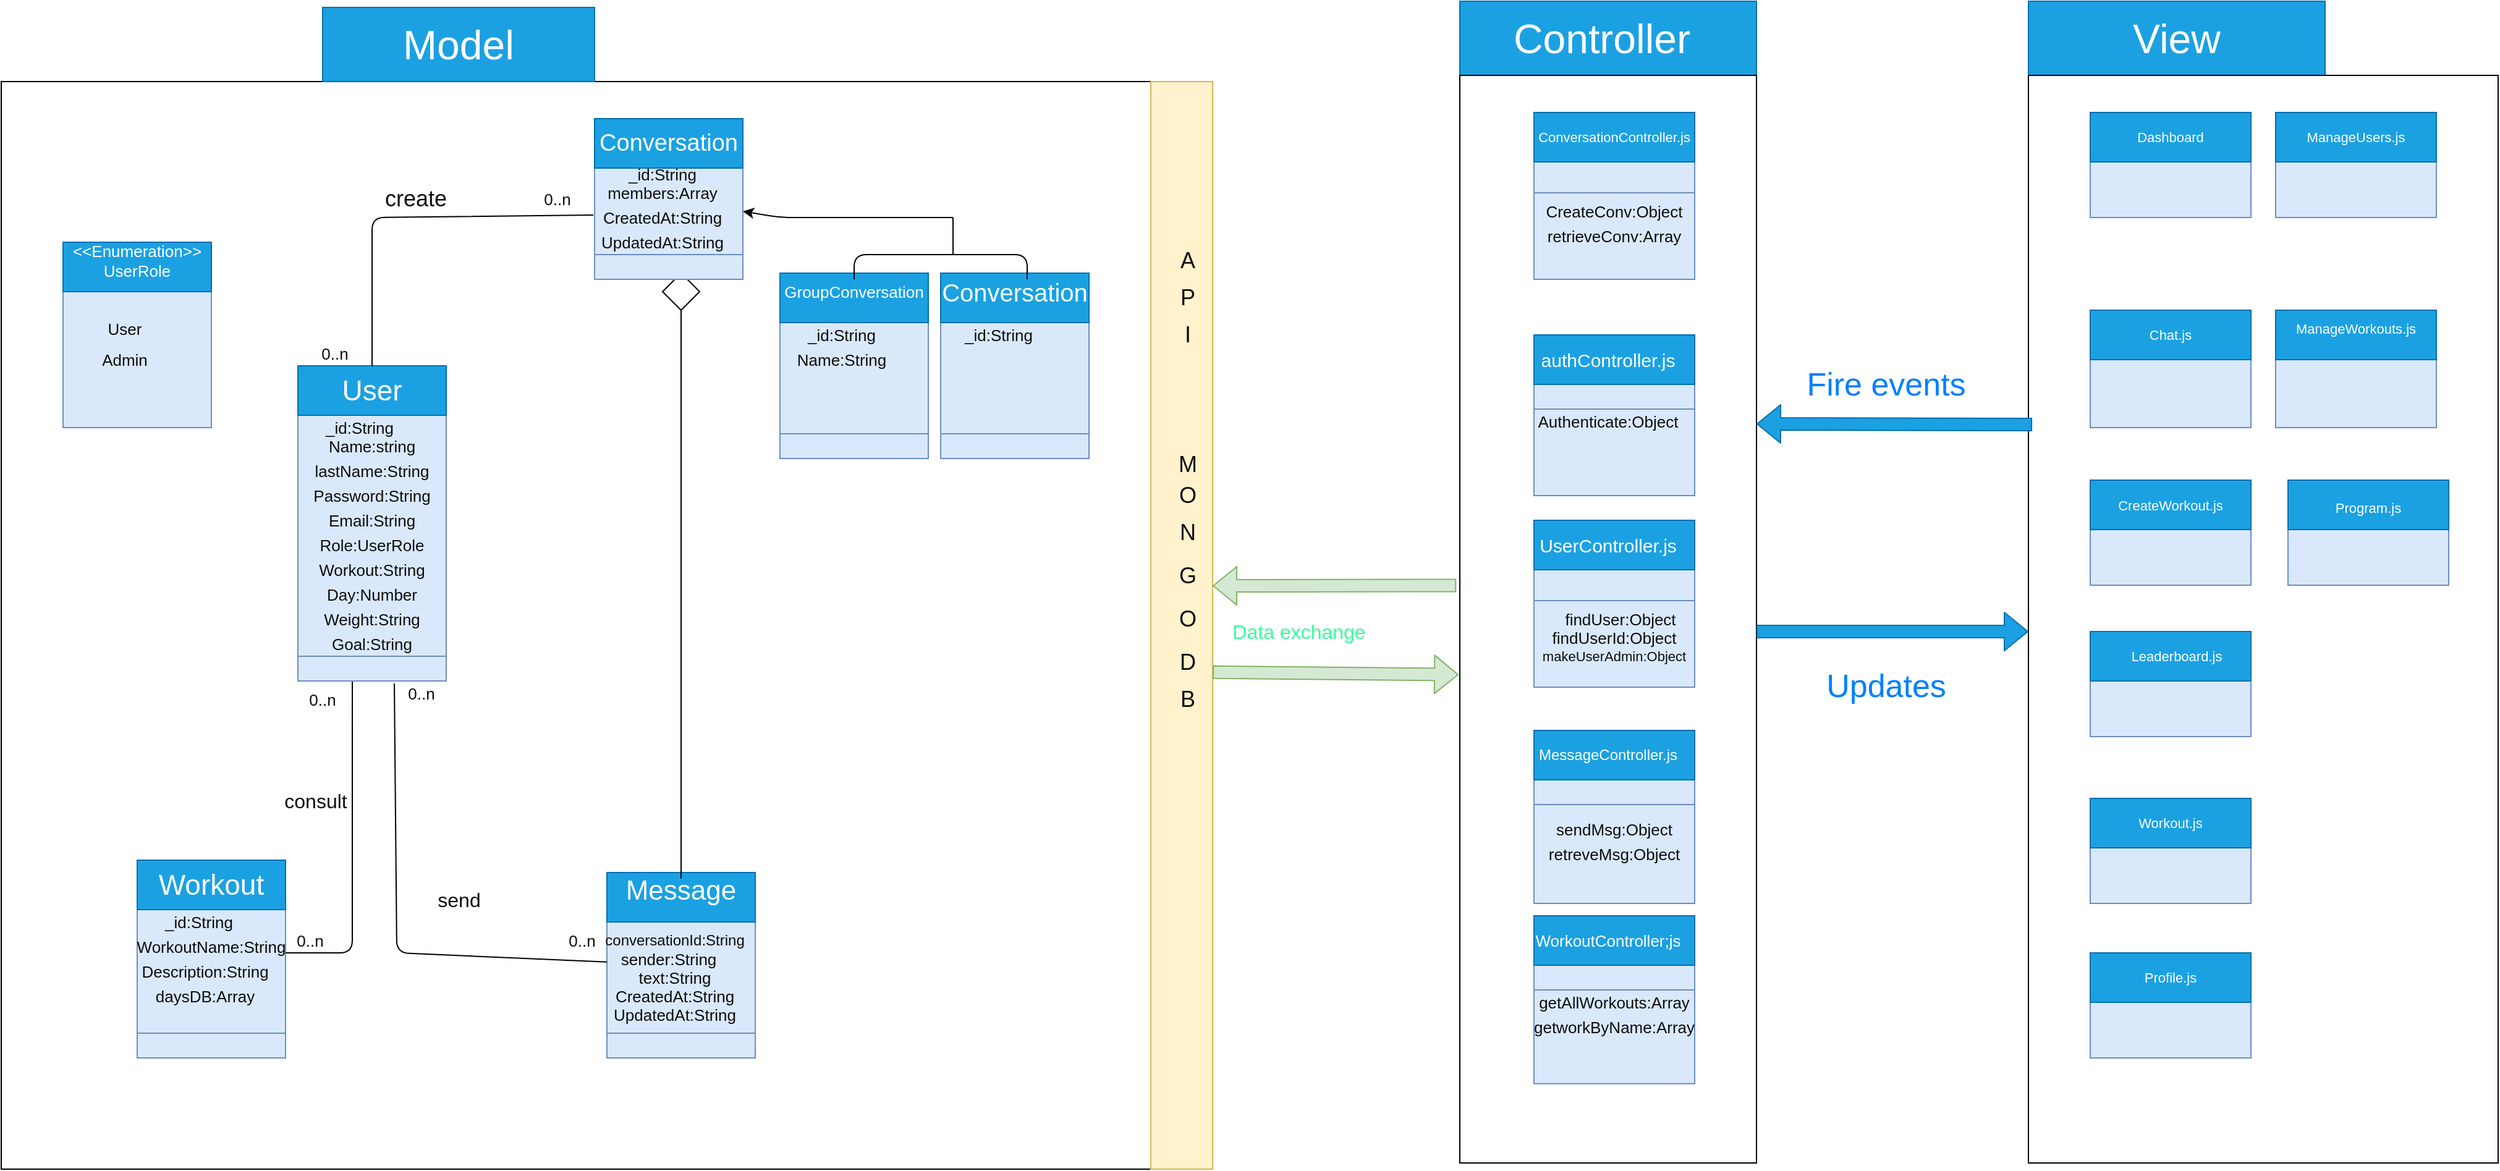 <mxfile version="14.8.0" type="device"><diagram id="C5RBs43oDa-KdzZeNtuy" name="Page-1"><mxGraphModel dx="1240" dy="643" grid="1" gridSize="10" guides="1" tooltips="1" connect="1" arrows="1" fold="1" page="1" pageScale="1" pageWidth="827" pageHeight="1169" math="0" shadow="0"><root><mxCell id="WIyWlLk6GJQsqaUBKTNV-0"/><mxCell id="WIyWlLk6GJQsqaUBKTNV-1" parent="WIyWlLk6GJQsqaUBKTNV-0"/><mxCell id="piAuvbdtwjBn_io9GRZq-42" value="" style="rounded=0;whiteSpace=wrap;html=1;fontSize=18;fontColor=#0D0D0D;" parent="WIyWlLk6GJQsqaUBKTNV-1" vertex="1"><mxGeometry y="90" width="980" height="880" as="geometry"/></mxCell><mxCell id="piAuvbdtwjBn_io9GRZq-4" value="" style="rounded=0;whiteSpace=wrap;html=1;fillColor=#1ba1e2;strokeColor=#006EAF;fontColor=#ffffff;" parent="WIyWlLk6GJQsqaUBKTNV-1" vertex="1"><mxGeometry x="260" y="30" width="220" height="60" as="geometry"/></mxCell><mxCell id="piAuvbdtwjBn_io9GRZq-5" value="Model" style="text;html=1;strokeColor=none;fillColor=none;align=center;verticalAlign=middle;whiteSpace=wrap;rounded=0;fontColor=#FFFFFF;fontSize=33;" parent="WIyWlLk6GJQsqaUBKTNV-1" vertex="1"><mxGeometry x="320" y="50" width="100" height="20" as="geometry"/></mxCell><mxCell id="piAuvbdtwjBn_io9GRZq-7" value="" style="rounded=0;whiteSpace=wrap;html=1;fillColor=#1ba1e2;strokeColor=#006EAF;fontColor=#ffffff;" parent="WIyWlLk6GJQsqaUBKTNV-1" vertex="1"><mxGeometry x="1180" y="25" width="240" height="60" as="geometry"/></mxCell><mxCell id="piAuvbdtwjBn_io9GRZq-8" value="Controller" style="text;html=1;strokeColor=none;fillColor=none;align=center;verticalAlign=middle;whiteSpace=wrap;rounded=0;fontSize=33;fontColor=#FFFFFF;" parent="WIyWlLk6GJQsqaUBKTNV-1" vertex="1"><mxGeometry x="1275" y="45" width="40" height="20" as="geometry"/></mxCell><mxCell id="piAuvbdtwjBn_io9GRZq-9" value="" style="rounded=0;whiteSpace=wrap;html=1;fillColor=#1ba1e2;strokeColor=#006EAF;fontColor=#ffffff;" parent="WIyWlLk6GJQsqaUBKTNV-1" vertex="1"><mxGeometry x="1640" y="25" width="240" height="60" as="geometry"/></mxCell><mxCell id="piAuvbdtwjBn_io9GRZq-10" value="View" style="text;html=1;strokeColor=none;fillColor=none;align=center;verticalAlign=middle;whiteSpace=wrap;rounded=0;fontSize=33;fontColor=#FFFFFF;" parent="WIyWlLk6GJQsqaUBKTNV-1" vertex="1"><mxGeometry x="1740" y="45" width="40" height="20" as="geometry"/></mxCell><mxCell id="piAuvbdtwjBn_io9GRZq-13" value="Chat" style="text;html=1;strokeColor=none;fillColor=none;align=center;verticalAlign=middle;whiteSpace=wrap;rounded=0;fontSize=26;fontColor=#FFFFFF;" parent="WIyWlLk6GJQsqaUBKTNV-1" vertex="1"><mxGeometry x="160" y="130" width="40" height="20" as="geometry"/></mxCell><mxCell id="piAuvbdtwjBn_io9GRZq-14" value="" style="rounded=0;whiteSpace=wrap;html=1;fontSize=33;fillColor=#dae8fc;strokeColor=#6c8ebf;" parent="WIyWlLk6GJQsqaUBKTNV-1" vertex="1"><mxGeometry x="480" y="120" width="120" height="130" as="geometry"/></mxCell><mxCell id="piAuvbdtwjBn_io9GRZq-15" value="" style="rounded=0;whiteSpace=wrap;html=1;fontSize=33;fillColor=#1ba1e2;strokeColor=#006EAF;fontColor=#ffffff;" parent="WIyWlLk6GJQsqaUBKTNV-1" vertex="1"><mxGeometry x="480" y="120" width="120" height="40" as="geometry"/></mxCell><mxCell id="piAuvbdtwjBn_io9GRZq-16" value="Conversation" style="text;html=1;strokeColor=none;fillColor=none;align=center;verticalAlign=middle;whiteSpace=wrap;rounded=0;fontSize=19;fontColor=#FFFFFF;" parent="WIyWlLk6GJQsqaUBKTNV-1" vertex="1"><mxGeometry x="520" y="130" width="40" height="20" as="geometry"/></mxCell><mxCell id="piAuvbdtwjBn_io9GRZq-17" value="" style="rounded=0;whiteSpace=wrap;html=1;fontSize=33;fillColor=#dae8fc;strokeColor=#6c8ebf;" parent="WIyWlLk6GJQsqaUBKTNV-1" vertex="1"><mxGeometry x="490" y="730" width="120" height="150" as="geometry"/></mxCell><mxCell id="piAuvbdtwjBn_io9GRZq-18" value="" style="rounded=0;whiteSpace=wrap;html=1;fontSize=33;fillColor=#1ba1e2;strokeColor=#006EAF;fontColor=#ffffff;" parent="WIyWlLk6GJQsqaUBKTNV-1" vertex="1"><mxGeometry x="490" y="730" width="120" height="40" as="geometry"/></mxCell><mxCell id="piAuvbdtwjBn_io9GRZq-19" value="Message" style="text;html=1;strokeColor=none;fillColor=none;align=center;verticalAlign=middle;whiteSpace=wrap;rounded=0;fontSize=22;fontColor=#FFFFFF;" parent="WIyWlLk6GJQsqaUBKTNV-1" vertex="1"><mxGeometry x="530" y="735" width="40" height="20" as="geometry"/></mxCell><mxCell id="piAuvbdtwjBn_io9GRZq-20" value="" style="rounded=0;whiteSpace=wrap;html=1;fontSize=33;fillColor=#dae8fc;strokeColor=#6c8ebf;" parent="WIyWlLk6GJQsqaUBKTNV-1" vertex="1"><mxGeometry x="110" y="720" width="120" height="160" as="geometry"/></mxCell><mxCell id="piAuvbdtwjBn_io9GRZq-21" value="" style="rounded=0;whiteSpace=wrap;html=1;fontSize=33;fillColor=#1ba1e2;strokeColor=#006EAF;fontColor=#ffffff;direction=west;" parent="WIyWlLk6GJQsqaUBKTNV-1" vertex="1"><mxGeometry x="110" y="720" width="120" height="40" as="geometry"/></mxCell><mxCell id="piAuvbdtwjBn_io9GRZq-22" value="Workout" style="text;html=1;strokeColor=none;fillColor=none;align=center;verticalAlign=middle;whiteSpace=wrap;rounded=0;fontSize=23;fontColor=#FFFFFF;" parent="WIyWlLk6GJQsqaUBKTNV-1" vertex="1"><mxGeometry x="145" y="730" width="50" height="20" as="geometry"/></mxCell><mxCell id="piAuvbdtwjBn_io9GRZq-23" value="" style="rounded=0;whiteSpace=wrap;html=1;fontSize=33;fillColor=#dae8fc;strokeColor=#6c8ebf;" parent="WIyWlLk6GJQsqaUBKTNV-1" vertex="1"><mxGeometry x="240" y="320" width="120" height="250" as="geometry"/></mxCell><mxCell id="piAuvbdtwjBn_io9GRZq-24" value="" style="rounded=0;whiteSpace=wrap;html=1;fontSize=33;fillColor=#1ba1e2;strokeColor=#006EAF;fontColor=#ffffff;" parent="WIyWlLk6GJQsqaUBKTNV-1" vertex="1"><mxGeometry x="240" y="320" width="120" height="40" as="geometry"/></mxCell><mxCell id="piAuvbdtwjBn_io9GRZq-25" value="User" style="text;html=1;strokeColor=none;fillColor=none;align=center;verticalAlign=middle;whiteSpace=wrap;rounded=0;fontSize=23;fontColor=#FFFFFF;" parent="WIyWlLk6GJQsqaUBKTNV-1" vertex="1"><mxGeometry x="280" y="330" width="40" height="20" as="geometry"/></mxCell><mxCell id="piAuvbdtwjBn_io9GRZq-32" value="" style="endArrow=none;html=1;fontSize=19;fontColor=#0D0D0D;entryX=-0.008;entryY=0.6;entryDx=0;entryDy=0;entryPerimeter=0;" parent="WIyWlLk6GJQsqaUBKTNV-1" source="piAuvbdtwjBn_io9GRZq-23" target="piAuvbdtwjBn_io9GRZq-14" edge="1"><mxGeometry width="50" height="50" relative="1" as="geometry"><mxPoint x="700" y="410" as="sourcePoint"/><mxPoint x="750" y="360" as="targetPoint"/><Array as="points"><mxPoint x="300" y="200"/></Array></mxGeometry></mxCell><mxCell id="piAuvbdtwjBn_io9GRZq-38" value="create" style="edgeLabel;html=1;align=center;verticalAlign=middle;resizable=0;points=[];fontSize=18;fontColor=#0D0D0D;rotation=0;" parent="piAuvbdtwjBn_io9GRZq-32" vertex="1" connectable="0"><mxGeometry x="-0.147" y="1" relative="1" as="geometry"><mxPoint x="27" y="-14" as="offset"/></mxGeometry></mxCell><mxCell id="piAuvbdtwjBn_io9GRZq-33" value="" style="endArrow=none;html=1;fontSize=19;fontColor=#0D0D0D;entryX=0.5;entryY=0;entryDx=0;entryDy=0;exitX=0.5;exitY=1;exitDx=0;exitDy=0;" parent="WIyWlLk6GJQsqaUBKTNV-1" source="piAuvbdtwjBn_io9GRZq-35" target="piAuvbdtwjBn_io9GRZq-19" edge="1"><mxGeometry width="50" height="50" relative="1" as="geometry"><mxPoint x="700" y="410" as="sourcePoint"/><mxPoint x="750" y="360" as="targetPoint"/><Array as="points"/></mxGeometry></mxCell><mxCell id="piAuvbdtwjBn_io9GRZq-34" value="" style="endArrow=none;html=1;fontSize=19;fontColor=#0D0D0D;exitX=0.65;exitY=1.1;exitDx=0;exitDy=0;exitPerimeter=0;" parent="WIyWlLk6GJQsqaUBKTNV-1" source="piAuvbdtwjBn_io9GRZq-96" target="piAuvbdtwjBn_io9GRZq-17" edge="1"><mxGeometry width="50" height="50" relative="1" as="geometry"><mxPoint x="310" y="520" as="sourcePoint"/><mxPoint x="461" y="620" as="targetPoint"/><Array as="points"><mxPoint x="320" y="795"/></Array></mxGeometry></mxCell><mxCell id="piAuvbdtwjBn_io9GRZq-37" value="send" style="edgeLabel;html=1;align=center;verticalAlign=middle;resizable=0;points=[];fontSize=16;fontColor=#0D0D0D;rotation=0;" parent="piAuvbdtwjBn_io9GRZq-34" vertex="1" connectable="0"><mxGeometry x="-0.147" relative="1" as="geometry"><mxPoint x="50" y="9" as="offset"/></mxGeometry></mxCell><mxCell id="piAuvbdtwjBn_io9GRZq-35" value="" style="rhombus;whiteSpace=wrap;html=1;fontSize=19;fontColor=#0D0D0D;" parent="WIyWlLk6GJQsqaUBKTNV-1" vertex="1"><mxGeometry x="535" y="245" width="30" height="30" as="geometry"/></mxCell><mxCell id="piAuvbdtwjBn_io9GRZq-36" value="" style="endArrow=none;html=1;fontSize=19;fontColor=#0D0D0D;exitX=0.367;exitY=0.992;exitDx=0;exitDy=0;exitPerimeter=0;entryX=0;entryY=1;entryDx=0;entryDy=0;" parent="WIyWlLk6GJQsqaUBKTNV-1" source="piAuvbdtwjBn_io9GRZq-23" target="piAuvbdtwjBn_io9GRZq-84" edge="1"><mxGeometry width="50" height="50" relative="1" as="geometry"><mxPoint x="700" y="410" as="sourcePoint"/><mxPoint x="240" y="790" as="targetPoint"/><Array as="points"><mxPoint x="284" y="795"/></Array></mxGeometry></mxCell><mxCell id="piAuvbdtwjBn_io9GRZq-39" value="consult" style="edgeLabel;html=1;align=center;verticalAlign=middle;resizable=0;points=[];fontSize=16;fontColor=#0D0D0D;rotation=0;" parent="piAuvbdtwjBn_io9GRZq-36" vertex="1" connectable="0"><mxGeometry x="-0.165" y="-1" relative="1" as="geometry"><mxPoint x="-29" y="-14" as="offset"/></mxGeometry></mxCell><mxCell id="piAuvbdtwjBn_io9GRZq-41" value="" style="rounded=0;whiteSpace=wrap;html=1;fontSize=18;fillColor=#fff2cc;strokeColor=#d6b656;" parent="WIyWlLk6GJQsqaUBKTNV-1" vertex="1"><mxGeometry x="930" y="90" width="50" height="880" as="geometry"/></mxCell><mxCell id="piAuvbdtwjBn_io9GRZq-54" value="" style="rounded=0;whiteSpace=wrap;html=1;fontSize=18;fontColor=#0D0D0D;" parent="WIyWlLk6GJQsqaUBKTNV-1" vertex="1"><mxGeometry x="1180" y="85" width="240" height="880" as="geometry"/></mxCell><mxCell id="piAuvbdtwjBn_io9GRZq-55" value="" style="rounded=0;whiteSpace=wrap;html=1;fontSize=18;fontColor=#0D0D0D;" parent="WIyWlLk6GJQsqaUBKTNV-1" vertex="1"><mxGeometry x="1640" y="85" width="380" height="880" as="geometry"/></mxCell><mxCell id="piAuvbdtwjBn_io9GRZq-56" value="" style="rounded=0;whiteSpace=wrap;html=1;fontSize=33;fillColor=#dae8fc;strokeColor=#6c8ebf;" parent="WIyWlLk6GJQsqaUBKTNV-1" vertex="1"><mxGeometry x="1240" y="115" width="130" height="130" as="geometry"/></mxCell><mxCell id="piAuvbdtwjBn_io9GRZq-57" value="" style="rounded=0;whiteSpace=wrap;html=1;fontSize=33;fillColor=#1ba1e2;strokeColor=#006EAF;fontColor=#ffffff;" parent="WIyWlLk6GJQsqaUBKTNV-1" vertex="1"><mxGeometry x="1240" y="115" width="130" height="40" as="geometry"/></mxCell><mxCell id="piAuvbdtwjBn_io9GRZq-58" value="ConversationController.js" style="text;html=1;strokeColor=none;fillColor=none;align=center;verticalAlign=middle;whiteSpace=wrap;rounded=0;fontSize=11;fontColor=#FFFFFF;" parent="WIyWlLk6GJQsqaUBKTNV-1" vertex="1"><mxGeometry x="1285" y="125" width="40" height="20" as="geometry"/></mxCell><mxCell id="piAuvbdtwjBn_io9GRZq-59" value="" style="rounded=0;whiteSpace=wrap;html=1;fontSize=33;fillColor=#dae8fc;strokeColor=#6c8ebf;" parent="WIyWlLk6GJQsqaUBKTNV-1" vertex="1"><mxGeometry x="1240" y="295" width="130" height="130" as="geometry"/></mxCell><mxCell id="piAuvbdtwjBn_io9GRZq-60" value="" style="rounded=0;whiteSpace=wrap;html=1;fontSize=33;fillColor=#1ba1e2;strokeColor=#006EAF;fontColor=#ffffff;" parent="WIyWlLk6GJQsqaUBKTNV-1" vertex="1"><mxGeometry x="1240" y="295" width="130" height="40" as="geometry"/></mxCell><mxCell id="piAuvbdtwjBn_io9GRZq-61" value="authController.js" style="text;html=1;strokeColor=none;fillColor=none;align=center;verticalAlign=middle;whiteSpace=wrap;rounded=0;fontSize=15;fontColor=#FFFFFF;" parent="WIyWlLk6GJQsqaUBKTNV-1" vertex="1"><mxGeometry x="1280" y="305" width="40" height="20" as="geometry"/></mxCell><mxCell id="piAuvbdtwjBn_io9GRZq-62" value="" style="rounded=0;whiteSpace=wrap;html=1;fontSize=33;fillColor=#dae8fc;strokeColor=#6c8ebf;" parent="WIyWlLk6GJQsqaUBKTNV-1" vertex="1"><mxGeometry x="1240" y="445" width="130" height="130" as="geometry"/></mxCell><mxCell id="piAuvbdtwjBn_io9GRZq-63" value="" style="rounded=0;whiteSpace=wrap;html=1;fontSize=33;fillColor=#1ba1e2;strokeColor=#006EAF;fontColor=#ffffff;" parent="WIyWlLk6GJQsqaUBKTNV-1" vertex="1"><mxGeometry x="1240" y="445" width="130" height="40" as="geometry"/></mxCell><mxCell id="piAuvbdtwjBn_io9GRZq-64" value="UserController.js" style="text;html=1;strokeColor=none;fillColor=none;align=center;verticalAlign=middle;whiteSpace=wrap;rounded=0;fontSize=15;fontColor=#FFFFFF;" parent="WIyWlLk6GJQsqaUBKTNV-1" vertex="1"><mxGeometry x="1280" y="455" width="40" height="20" as="geometry"/></mxCell><mxCell id="piAuvbdtwjBn_io9GRZq-65" value="" style="rounded=0;whiteSpace=wrap;html=1;fontSize=33;fillColor=#dae8fc;strokeColor=#6c8ebf;" parent="WIyWlLk6GJQsqaUBKTNV-1" vertex="1"><mxGeometry x="1240" y="615" width="130" height="130" as="geometry"/></mxCell><mxCell id="piAuvbdtwjBn_io9GRZq-66" value="" style="rounded=0;whiteSpace=wrap;html=1;fontSize=33;fillColor=#1ba1e2;strokeColor=#006EAF;fontColor=#ffffff;" parent="WIyWlLk6GJQsqaUBKTNV-1" vertex="1"><mxGeometry x="1240" y="615" width="130" height="40" as="geometry"/></mxCell><mxCell id="piAuvbdtwjBn_io9GRZq-67" value="MessageController.js" style="text;html=1;strokeColor=none;fillColor=none;align=center;verticalAlign=middle;whiteSpace=wrap;rounded=0;fontSize=12;fontColor=#FFFFFF;" parent="WIyWlLk6GJQsqaUBKTNV-1" vertex="1"><mxGeometry x="1280" y="625" width="40" height="20" as="geometry"/></mxCell><mxCell id="piAuvbdtwjBn_io9GRZq-71" value="" style="rounded=0;whiteSpace=wrap;html=1;fontSize=33;fillColor=#dae8fc;strokeColor=#6c8ebf;" parent="WIyWlLk6GJQsqaUBKTNV-1" vertex="1"><mxGeometry x="1240" y="765" width="130" height="130" as="geometry"/></mxCell><mxCell id="piAuvbdtwjBn_io9GRZq-72" value="" style="rounded=0;whiteSpace=wrap;html=1;fontSize=33;fillColor=#1ba1e2;strokeColor=#006EAF;fontColor=#ffffff;" parent="WIyWlLk6GJQsqaUBKTNV-1" vertex="1"><mxGeometry x="1240" y="765" width="130" height="40" as="geometry"/></mxCell><mxCell id="piAuvbdtwjBn_io9GRZq-73" value="WorkoutController;js" style="text;html=1;strokeColor=none;fillColor=none;align=center;verticalAlign=middle;whiteSpace=wrap;rounded=0;fontSize=13;fontColor=#FFFFFF;" parent="WIyWlLk6GJQsqaUBKTNV-1" vertex="1"><mxGeometry x="1280" y="775" width="40" height="20" as="geometry"/></mxCell><mxCell id="piAuvbdtwjBn_io9GRZq-75" value="" style="rounded=0;whiteSpace=wrap;html=1;fontSize=13;fillColor=#dae8fc;strokeColor=#6c8ebf;" parent="WIyWlLk6GJQsqaUBKTNV-1" vertex="1"><mxGeometry x="1240" y="180" width="130" height="70" as="geometry"/></mxCell><mxCell id="piAuvbdtwjBn_io9GRZq-76" value="" style="rounded=0;whiteSpace=wrap;html=1;fontSize=13;fillColor=#dae8fc;strokeColor=#6c8ebf;" parent="WIyWlLk6GJQsqaUBKTNV-1" vertex="1"><mxGeometry x="1240" y="675" width="130" height="80" as="geometry"/></mxCell><mxCell id="piAuvbdtwjBn_io9GRZq-77" value="" style="rounded=0;whiteSpace=wrap;html=1;fontSize=13;fillColor=#dae8fc;strokeColor=#6c8ebf;" parent="WIyWlLk6GJQsqaUBKTNV-1" vertex="1"><mxGeometry x="1240" y="510" width="130" height="70" as="geometry"/></mxCell><mxCell id="piAuvbdtwjBn_io9GRZq-78" value="" style="rounded=0;whiteSpace=wrap;html=1;fontSize=13;fillColor=#dae8fc;strokeColor=#6c8ebf;" parent="WIyWlLk6GJQsqaUBKTNV-1" vertex="1"><mxGeometry x="1240" y="355" width="130" height="70" as="geometry"/></mxCell><mxCell id="piAuvbdtwjBn_io9GRZq-79" value="" style="rounded=0;whiteSpace=wrap;html=1;fontSize=13;fillColor=#dae8fc;strokeColor=#6c8ebf;" parent="WIyWlLk6GJQsqaUBKTNV-1" vertex="1"><mxGeometry x="1240" y="825" width="130" height="75.83" as="geometry"/></mxCell><mxCell id="piAuvbdtwjBn_io9GRZq-82" value="0..n" style="text;html=1;strokeColor=none;fillColor=none;align=center;verticalAlign=middle;whiteSpace=wrap;rounded=0;fontSize=13;fontColor=#0D0D0D;rotation=0;" parent="WIyWlLk6GJQsqaUBKTNV-1" vertex="1"><mxGeometry x="430" y="175" width="40" height="20" as="geometry"/></mxCell><mxCell id="piAuvbdtwjBn_io9GRZq-83" value="0..n" style="text;html=1;strokeColor=none;fillColor=none;align=center;verticalAlign=middle;whiteSpace=wrap;rounded=0;fontSize=13;fontColor=#0D0D0D;rotation=0;" parent="WIyWlLk6GJQsqaUBKTNV-1" vertex="1"><mxGeometry x="250" y="300" width="40" height="20" as="geometry"/></mxCell><mxCell id="piAuvbdtwjBn_io9GRZq-84" value="0..n" style="text;html=1;strokeColor=none;fillColor=none;align=center;verticalAlign=middle;whiteSpace=wrap;rounded=0;fontSize=13;fontColor=#0D0D0D;rotation=0;" parent="WIyWlLk6GJQsqaUBKTNV-1" vertex="1"><mxGeometry x="230" y="775" width="40" height="20" as="geometry"/></mxCell><mxCell id="piAuvbdtwjBn_io9GRZq-85" value="0..n" style="text;html=1;strokeColor=none;fillColor=none;align=center;verticalAlign=middle;whiteSpace=wrap;rounded=0;fontSize=13;fontColor=#0D0D0D;rotation=0;" parent="WIyWlLk6GJQsqaUBKTNV-1" vertex="1"><mxGeometry x="320" y="575" width="40" height="20" as="geometry"/></mxCell><mxCell id="piAuvbdtwjBn_io9GRZq-86" value="0..n" style="text;html=1;strokeColor=none;fillColor=none;align=center;verticalAlign=middle;whiteSpace=wrap;rounded=0;fontSize=13;fontColor=#0D0D0D;rotation=0;" parent="WIyWlLk6GJQsqaUBKTNV-1" vertex="1"><mxGeometry x="450" y="775" width="40" height="20" as="geometry"/></mxCell><mxCell id="piAuvbdtwjBn_io9GRZq-91" value="0..n" style="text;html=1;strokeColor=none;fillColor=none;align=center;verticalAlign=middle;whiteSpace=wrap;rounded=0;fontSize=13;fontColor=#0D0D0D;rotation=0;" parent="WIyWlLk6GJQsqaUBKTNV-1" vertex="1"><mxGeometry x="240" y="580" width="40" height="20" as="geometry"/></mxCell><mxCell id="piAuvbdtwjBn_io9GRZq-93" value="" style="shape=flexArrow;endArrow=classic;html=1;fontSize=16;fontColor=#0D0D0D;fillColor=#d5e8d4;strokeColor=#82b366;exitX=-0.012;exitY=0.469;exitDx=0;exitDy=0;exitPerimeter=0;" parent="WIyWlLk6GJQsqaUBKTNV-1" source="piAuvbdtwjBn_io9GRZq-54" edge="1"><mxGeometry width="50" height="50" relative="1" as="geometry"><mxPoint x="849" y="492" as="sourcePoint"/><mxPoint x="980" y="498" as="targetPoint"/></mxGeometry></mxCell><mxCell id="piAuvbdtwjBn_io9GRZq-94" value="" style="shape=flexArrow;endArrow=classic;html=1;fontSize=16;fontColor=#0D0D0D;fillColor=#d5e8d4;strokeColor=#82b366;exitX=1;exitY=0.543;exitDx=0;exitDy=0;exitPerimeter=0;entryX=-0.004;entryY=0.551;entryDx=0;entryDy=0;entryPerimeter=0;" parent="WIyWlLk6GJQsqaUBKTNV-1" source="piAuvbdtwjBn_io9GRZq-42" target="piAuvbdtwjBn_io9GRZq-54" edge="1"><mxGeometry width="50" height="50" relative="1" as="geometry"><mxPoint x="700" y="430" as="sourcePoint"/><mxPoint x="685" y="459" as="targetPoint"/></mxGeometry></mxCell><mxCell id="piAuvbdtwjBn_io9GRZq-95" value="Data exchange" style="text;html=1;align=center;verticalAlign=middle;whiteSpace=wrap;rounded=0;fontSize=16;fontColor=#33FF99;" parent="WIyWlLk6GJQsqaUBKTNV-1" vertex="1"><mxGeometry x="990" y="525" width="120" height="20" as="geometry"/></mxCell><mxCell id="piAuvbdtwjBn_io9GRZq-96" value="" style="rounded=0;whiteSpace=wrap;html=1;fontSize=16;fillColor=#dae8fc;strokeColor=#6c8ebf;" parent="WIyWlLk6GJQsqaUBKTNV-1" vertex="1"><mxGeometry x="240" y="555" width="120" height="20" as="geometry"/></mxCell><mxCell id="piAuvbdtwjBn_io9GRZq-97" value="" style="rounded=0;whiteSpace=wrap;html=1;fontSize=16;fillColor=#dae8fc;strokeColor=#6c8ebf;" parent="WIyWlLk6GJQsqaUBKTNV-1" vertex="1"><mxGeometry x="480" y="230" width="120" height="20" as="geometry"/></mxCell><mxCell id="piAuvbdtwjBn_io9GRZq-98" value="" style="rounded=0;whiteSpace=wrap;html=1;fontSize=16;fillColor=#dae8fc;strokeColor=#6c8ebf;" parent="WIyWlLk6GJQsqaUBKTNV-1" vertex="1"><mxGeometry x="110" y="860" width="120" height="20" as="geometry"/></mxCell><mxCell id="piAuvbdtwjBn_io9GRZq-99" value="" style="rounded=0;whiteSpace=wrap;html=1;fontSize=16;fillColor=#dae8fc;strokeColor=#6c8ebf;" parent="WIyWlLk6GJQsqaUBKTNV-1" vertex="1"><mxGeometry x="490" y="860" width="120" height="20" as="geometry"/></mxCell><mxCell id="piAuvbdtwjBn_io9GRZq-102" value="members:Array" style="text;html=1;strokeColor=none;fillColor=none;align=center;verticalAlign=middle;whiteSpace=wrap;rounded=0;fontSize=13;fontColor=#0D0D0D;" parent="WIyWlLk6GJQsqaUBKTNV-1" vertex="1"><mxGeometry x="515" y="170" width="40" height="20" as="geometry"/></mxCell><mxCell id="piAuvbdtwjBn_io9GRZq-103" value="CreatedAt:String" style="text;html=1;strokeColor=none;fillColor=none;align=center;verticalAlign=middle;whiteSpace=wrap;rounded=0;fontSize=13;fontColor=#0D0D0D;" parent="WIyWlLk6GJQsqaUBKTNV-1" vertex="1"><mxGeometry x="515" y="190" width="40" height="20" as="geometry"/></mxCell><mxCell id="piAuvbdtwjBn_io9GRZq-104" value="UpdatedAt:String" style="text;html=1;strokeColor=none;fillColor=none;align=center;verticalAlign=middle;whiteSpace=wrap;rounded=0;fontSize=13;fontColor=#0D0D0D;" parent="WIyWlLk6GJQsqaUBKTNV-1" vertex="1"><mxGeometry x="515" y="210" width="40" height="20" as="geometry"/></mxCell><mxCell id="piAuvbdtwjBn_io9GRZq-105" value="Name:string" style="text;html=1;strokeColor=none;fillColor=none;align=center;verticalAlign=middle;whiteSpace=wrap;rounded=0;fontSize=13;fontColor=#0D0D0D;" parent="WIyWlLk6GJQsqaUBKTNV-1" vertex="1"><mxGeometry x="280" y="375" width="40" height="20" as="geometry"/></mxCell><mxCell id="piAuvbdtwjBn_io9GRZq-108" value="lastName:String" style="text;html=1;strokeColor=none;fillColor=none;align=center;verticalAlign=middle;whiteSpace=wrap;rounded=0;fontSize=13;fontColor=#0D0D0D;" parent="WIyWlLk6GJQsqaUBKTNV-1" vertex="1"><mxGeometry x="280" y="395" width="40" height="20" as="geometry"/></mxCell><mxCell id="piAuvbdtwjBn_io9GRZq-109" value="Password:String" style="text;html=1;strokeColor=none;fillColor=none;align=center;verticalAlign=middle;whiteSpace=wrap;rounded=0;fontSize=13;fontColor=#0D0D0D;" parent="WIyWlLk6GJQsqaUBKTNV-1" vertex="1"><mxGeometry x="280" y="415" width="40" height="20" as="geometry"/></mxCell><mxCell id="piAuvbdtwjBn_io9GRZq-110" value="Email:String" style="text;html=1;strokeColor=none;fillColor=none;align=center;verticalAlign=middle;whiteSpace=wrap;rounded=0;fontSize=13;fontColor=#0D0D0D;" parent="WIyWlLk6GJQsqaUBKTNV-1" vertex="1"><mxGeometry x="280" y="435" width="40" height="20" as="geometry"/></mxCell><mxCell id="piAuvbdtwjBn_io9GRZq-112" value="Role:UserRole" style="text;html=1;strokeColor=none;fillColor=none;align=center;verticalAlign=middle;whiteSpace=wrap;rounded=0;fontSize=13;fontColor=#0D0D0D;" parent="WIyWlLk6GJQsqaUBKTNV-1" vertex="1"><mxGeometry x="280" y="455" width="40" height="20" as="geometry"/></mxCell><mxCell id="piAuvbdtwjBn_io9GRZq-113" value="Workout:String" style="text;html=1;strokeColor=none;fillColor=none;align=center;verticalAlign=middle;whiteSpace=wrap;rounded=0;fontSize=13;fontColor=#0D0D0D;" parent="WIyWlLk6GJQsqaUBKTNV-1" vertex="1"><mxGeometry x="280" y="475" width="40" height="20" as="geometry"/></mxCell><mxCell id="piAuvbdtwjBn_io9GRZq-114" value="Day:Number" style="text;html=1;strokeColor=none;fillColor=none;align=center;verticalAlign=middle;whiteSpace=wrap;rounded=0;fontSize=13;fontColor=#0D0D0D;" parent="WIyWlLk6GJQsqaUBKTNV-1" vertex="1"><mxGeometry x="280" y="495" width="40" height="20" as="geometry"/></mxCell><mxCell id="piAuvbdtwjBn_io9GRZq-115" value="Weight:String" style="text;html=1;strokeColor=none;fillColor=none;align=center;verticalAlign=middle;whiteSpace=wrap;rounded=0;fontSize=13;fontColor=#0D0D0D;" parent="WIyWlLk6GJQsqaUBKTNV-1" vertex="1"><mxGeometry x="280" y="515" width="40" height="20" as="geometry"/></mxCell><mxCell id="piAuvbdtwjBn_io9GRZq-118" value="Goal:String" style="text;html=1;strokeColor=none;fillColor=none;align=center;verticalAlign=middle;whiteSpace=wrap;rounded=0;fontSize=13;fontColor=#0D0D0D;" parent="WIyWlLk6GJQsqaUBKTNV-1" vertex="1"><mxGeometry x="280" y="535" width="40" height="20" as="geometry"/></mxCell><mxCell id="piAuvbdtwjBn_io9GRZq-124" value="conversationId:String" style="text;html=1;strokeColor=none;fillColor=none;align=center;verticalAlign=middle;whiteSpace=wrap;rounded=0;fontSize=12;fontColor=#0D0D0D;" parent="WIyWlLk6GJQsqaUBKTNV-1" vertex="1"><mxGeometry x="525" y="775" width="40" height="20" as="geometry"/></mxCell><mxCell id="piAuvbdtwjBn_io9GRZq-125" value="sender:String" style="text;html=1;strokeColor=none;fillColor=none;align=center;verticalAlign=middle;whiteSpace=wrap;rounded=0;fontSize=13;fontColor=#0D0D0D;" parent="WIyWlLk6GJQsqaUBKTNV-1" vertex="1"><mxGeometry x="520" y="790" width="40" height="20" as="geometry"/></mxCell><mxCell id="piAuvbdtwjBn_io9GRZq-126" value="text:String" style="text;html=1;strokeColor=none;fillColor=none;align=center;verticalAlign=middle;whiteSpace=wrap;rounded=0;fontSize=13;fontColor=#0D0D0D;" parent="WIyWlLk6GJQsqaUBKTNV-1" vertex="1"><mxGeometry x="525" y="805" width="40" height="20" as="geometry"/></mxCell><mxCell id="piAuvbdtwjBn_io9GRZq-127" value="CreatedAt:String" style="text;html=1;strokeColor=none;fillColor=none;align=center;verticalAlign=middle;whiteSpace=wrap;rounded=0;fontSize=13;fontColor=#0D0D0D;" parent="WIyWlLk6GJQsqaUBKTNV-1" vertex="1"><mxGeometry x="525" y="820" width="40" height="20" as="geometry"/></mxCell><mxCell id="piAuvbdtwjBn_io9GRZq-128" value="UpdatedAt:String" style="text;html=1;strokeColor=none;fillColor=none;align=center;verticalAlign=middle;whiteSpace=wrap;rounded=0;fontSize=13;fontColor=#0D0D0D;" parent="WIyWlLk6GJQsqaUBKTNV-1" vertex="1"><mxGeometry x="525" y="835" width="40" height="20" as="geometry"/></mxCell><mxCell id="piAuvbdtwjBn_io9GRZq-129" value="WorkoutName:String" style="text;html=1;strokeColor=none;fillColor=none;align=center;verticalAlign=middle;whiteSpace=wrap;rounded=0;fontSize=13;fontColor=#0D0D0D;" parent="WIyWlLk6GJQsqaUBKTNV-1" vertex="1"><mxGeometry x="150" y="780" width="40" height="20" as="geometry"/></mxCell><mxCell id="piAuvbdtwjBn_io9GRZq-130" value="Description:String" style="text;html=1;strokeColor=none;fillColor=none;align=center;verticalAlign=middle;whiteSpace=wrap;rounded=0;fontSize=13;fontColor=#0D0D0D;" parent="WIyWlLk6GJQsqaUBKTNV-1" vertex="1"><mxGeometry x="145" y="800" width="40" height="20" as="geometry"/></mxCell><mxCell id="piAuvbdtwjBn_io9GRZq-131" value="daysDB:Array" style="text;html=1;strokeColor=none;fillColor=none;align=center;verticalAlign=middle;whiteSpace=wrap;rounded=0;fontSize=13;fontColor=#0D0D0D;" parent="WIyWlLk6GJQsqaUBKTNV-1" vertex="1"><mxGeometry x="145" y="820" width="40" height="20" as="geometry"/></mxCell><mxCell id="piAuvbdtwjBn_io9GRZq-134" value="Authenticate:Object" style="text;html=1;strokeColor=none;fillColor=none;align=center;verticalAlign=middle;whiteSpace=wrap;rounded=0;fontSize=13;fontColor=#0D0D0D;" parent="WIyWlLk6GJQsqaUBKTNV-1" vertex="1"><mxGeometry x="1280" y="355" width="40" height="20" as="geometry"/></mxCell><mxCell id="piAuvbdtwjBn_io9GRZq-136" value="CreateConv:Object" style="text;html=1;strokeColor=none;fillColor=none;align=center;verticalAlign=middle;whiteSpace=wrap;rounded=0;fontSize=13;fontColor=#0D0D0D;" parent="WIyWlLk6GJQsqaUBKTNV-1" vertex="1"><mxGeometry x="1285" y="185" width="40" height="20" as="geometry"/></mxCell><mxCell id="piAuvbdtwjBn_io9GRZq-137" value="retrieveConv:Array" style="text;html=1;strokeColor=none;fillColor=none;align=center;verticalAlign=middle;whiteSpace=wrap;rounded=0;fontSize=13;fontColor=#0D0D0D;" parent="WIyWlLk6GJQsqaUBKTNV-1" vertex="1"><mxGeometry x="1285" y="205" width="40" height="20" as="geometry"/></mxCell><mxCell id="piAuvbdtwjBn_io9GRZq-138" value="findUser:Object" style="text;html=1;strokeColor=none;fillColor=none;align=center;verticalAlign=middle;whiteSpace=wrap;rounded=0;fontSize=13;fontColor=#0D0D0D;" parent="WIyWlLk6GJQsqaUBKTNV-1" vertex="1"><mxGeometry x="1290" y="515" width="40" height="20" as="geometry"/></mxCell><mxCell id="piAuvbdtwjBn_io9GRZq-139" value="findUserId:Object" style="text;html=1;strokeColor=none;fillColor=none;align=center;verticalAlign=middle;whiteSpace=wrap;rounded=0;fontSize=13;fontColor=#0D0D0D;" parent="WIyWlLk6GJQsqaUBKTNV-1" vertex="1"><mxGeometry x="1285" y="530" width="40" height="20" as="geometry"/></mxCell><mxCell id="piAuvbdtwjBn_io9GRZq-140" value="makeUserAdmin:Object" style="text;html=1;strokeColor=none;fillColor=none;align=center;verticalAlign=middle;whiteSpace=wrap;rounded=0;fontSize=11;fontColor=#0D0D0D;" parent="WIyWlLk6GJQsqaUBKTNV-1" vertex="1"><mxGeometry x="1285" y="545" width="40" height="20" as="geometry"/></mxCell><mxCell id="piAuvbdtwjBn_io9GRZq-141" value="getAllWorkouts:Array" style="text;html=1;strokeColor=none;fillColor=none;align=center;verticalAlign=middle;whiteSpace=wrap;rounded=0;fontSize=13;fontColor=#0D0D0D;" parent="WIyWlLk6GJQsqaUBKTNV-1" vertex="1"><mxGeometry x="1280" y="825" width="50" height="20" as="geometry"/></mxCell><mxCell id="piAuvbdtwjBn_io9GRZq-142" value="getworkByName:Array" style="text;html=1;strokeColor=none;fillColor=none;align=center;verticalAlign=middle;whiteSpace=wrap;rounded=0;fontSize=13;fontColor=#0D0D0D;" parent="WIyWlLk6GJQsqaUBKTNV-1" vertex="1"><mxGeometry x="1285" y="845" width="40" height="20" as="geometry"/></mxCell><mxCell id="piAuvbdtwjBn_io9GRZq-143" value="sendMsg:Object" style="text;html=1;strokeColor=none;fillColor=none;align=center;verticalAlign=middle;whiteSpace=wrap;rounded=0;fontSize=13;fontColor=#0D0D0D;" parent="WIyWlLk6GJQsqaUBKTNV-1" vertex="1"><mxGeometry x="1285" y="685" width="40" height="20" as="geometry"/></mxCell><mxCell id="piAuvbdtwjBn_io9GRZq-144" value="retreveMsg:Object" style="text;html=1;strokeColor=none;fillColor=none;align=center;verticalAlign=middle;whiteSpace=wrap;rounded=0;fontSize=13;fontColor=#0D0D0D;" parent="WIyWlLk6GJQsqaUBKTNV-1" vertex="1"><mxGeometry x="1285" y="705" width="40" height="20" as="geometry"/></mxCell><mxCell id="piAuvbdtwjBn_io9GRZq-146" value="" style="rounded=0;whiteSpace=wrap;html=1;fontSize=33;fillColor=#dae8fc;strokeColor=#6c8ebf;" parent="WIyWlLk6GJQsqaUBKTNV-1" vertex="1"><mxGeometry x="1690" y="275" width="130" height="95" as="geometry"/></mxCell><mxCell id="piAuvbdtwjBn_io9GRZq-147" value="" style="rounded=0;whiteSpace=wrap;html=1;fontSize=33;fillColor=#1ba1e2;strokeColor=#006EAF;fontColor=#ffffff;" parent="WIyWlLk6GJQsqaUBKTNV-1" vertex="1"><mxGeometry x="1690" y="275" width="130" height="40" as="geometry"/></mxCell><mxCell id="piAuvbdtwjBn_io9GRZq-148" value="Chat.js" style="text;html=1;strokeColor=none;fillColor=none;align=center;verticalAlign=middle;whiteSpace=wrap;rounded=0;fontSize=11;fontColor=#FFFFFF;" parent="WIyWlLk6GJQsqaUBKTNV-1" vertex="1"><mxGeometry x="1735" y="285" width="40" height="20" as="geometry"/></mxCell><mxCell id="piAuvbdtwjBn_io9GRZq-150" value="" style="rounded=0;whiteSpace=wrap;html=1;fontSize=33;fillColor=#dae8fc;strokeColor=#6c8ebf;" parent="WIyWlLk6GJQsqaUBKTNV-1" vertex="1"><mxGeometry x="1690" y="412.5" width="130" height="85" as="geometry"/></mxCell><mxCell id="piAuvbdtwjBn_io9GRZq-151" value="" style="rounded=0;whiteSpace=wrap;html=1;fontSize=33;fillColor=#1ba1e2;strokeColor=#006EAF;fontColor=#ffffff;" parent="WIyWlLk6GJQsqaUBKTNV-1" vertex="1"><mxGeometry x="1690" y="412.5" width="130" height="40" as="geometry"/></mxCell><mxCell id="piAuvbdtwjBn_io9GRZq-152" value="CreateWorkout.js" style="text;html=1;strokeColor=none;fillColor=none;align=center;verticalAlign=middle;whiteSpace=wrap;rounded=0;fontSize=11;fontColor=#FFFFFF;" parent="WIyWlLk6GJQsqaUBKTNV-1" vertex="1"><mxGeometry x="1735" y="422.5" width="40" height="20" as="geometry"/></mxCell><mxCell id="piAuvbdtwjBn_io9GRZq-154" value="" style="rounded=0;whiteSpace=wrap;html=1;fontSize=33;fillColor=#dae8fc;strokeColor=#6c8ebf;" parent="WIyWlLk6GJQsqaUBKTNV-1" vertex="1"><mxGeometry x="1690" y="670" width="130" height="85" as="geometry"/></mxCell><mxCell id="piAuvbdtwjBn_io9GRZq-155" value="" style="rounded=0;whiteSpace=wrap;html=1;fontSize=33;fillColor=#1ba1e2;strokeColor=#006EAF;fontColor=#ffffff;" parent="WIyWlLk6GJQsqaUBKTNV-1" vertex="1"><mxGeometry x="1690" y="670" width="130" height="40" as="geometry"/></mxCell><mxCell id="piAuvbdtwjBn_io9GRZq-156" value="Workout.js" style="text;html=1;strokeColor=none;fillColor=none;align=center;verticalAlign=middle;whiteSpace=wrap;rounded=0;fontSize=11;fontColor=#FFFFFF;" parent="WIyWlLk6GJQsqaUBKTNV-1" vertex="1"><mxGeometry x="1735" y="680" width="40" height="20" as="geometry"/></mxCell><mxCell id="piAuvbdtwjBn_io9GRZq-158" value="" style="rounded=0;whiteSpace=wrap;html=1;fontSize=33;fillColor=#dae8fc;strokeColor=#6c8ebf;" parent="WIyWlLk6GJQsqaUBKTNV-1" vertex="1"><mxGeometry x="1690" y="115" width="130" height="85" as="geometry"/></mxCell><mxCell id="piAuvbdtwjBn_io9GRZq-159" value="" style="rounded=0;whiteSpace=wrap;html=1;fontSize=33;fillColor=#1ba1e2;strokeColor=#006EAF;fontColor=#ffffff;" parent="WIyWlLk6GJQsqaUBKTNV-1" vertex="1"><mxGeometry x="1690" y="115" width="130" height="40" as="geometry"/></mxCell><mxCell id="piAuvbdtwjBn_io9GRZq-162" value="Dashboard" style="text;html=1;strokeColor=none;fillColor=none;align=center;verticalAlign=middle;whiteSpace=wrap;rounded=0;fontSize=11;fontColor=#FFFFFF;" parent="WIyWlLk6GJQsqaUBKTNV-1" vertex="1"><mxGeometry x="1735" y="125" width="40" height="20" as="geometry"/></mxCell><mxCell id="piAuvbdtwjBn_io9GRZq-163" value="" style="rounded=0;whiteSpace=wrap;html=1;fontSize=33;fillColor=#dae8fc;strokeColor=#6c8ebf;" parent="WIyWlLk6GJQsqaUBKTNV-1" vertex="1"><mxGeometry x="1690" y="795" width="130" height="85" as="geometry"/></mxCell><mxCell id="piAuvbdtwjBn_io9GRZq-164" value="" style="rounded=0;whiteSpace=wrap;html=1;fontSize=33;fillColor=#1ba1e2;strokeColor=#006EAF;fontColor=#ffffff;" parent="WIyWlLk6GJQsqaUBKTNV-1" vertex="1"><mxGeometry x="1690" y="795" width="130" height="40" as="geometry"/></mxCell><mxCell id="piAuvbdtwjBn_io9GRZq-165" value="Profile.js" style="text;html=1;strokeColor=none;fillColor=none;align=center;verticalAlign=middle;whiteSpace=wrap;rounded=0;fontSize=11;fontColor=#FFFFFF;" parent="WIyWlLk6GJQsqaUBKTNV-1" vertex="1"><mxGeometry x="1735" y="805" width="40" height="20" as="geometry"/></mxCell><mxCell id="piAuvbdtwjBn_io9GRZq-168" value="" style="shape=flexArrow;endArrow=classic;html=1;fontSize=15;fontColor=#0D0D0D;exitX=0.008;exitY=0.321;exitDx=0;exitDy=0;exitPerimeter=0;fillColor=#1ba1e2;strokeColor=#006EAF;" parent="WIyWlLk6GJQsqaUBKTNV-1" source="piAuvbdtwjBn_io9GRZq-55" edge="1"><mxGeometry width="50" height="50" relative="1" as="geometry"><mxPoint x="1210" y="405" as="sourcePoint"/><mxPoint x="1420" y="367" as="targetPoint"/></mxGeometry></mxCell><mxCell id="piAuvbdtwjBn_io9GRZq-169" value="" style="shape=flexArrow;endArrow=classic;html=1;fontSize=15;fontColor=#0D0D0D;fillColor=#1ba1e2;strokeColor=#006EAF;" parent="WIyWlLk6GJQsqaUBKTNV-1" edge="1"><mxGeometry width="50" height="50" relative="1" as="geometry"><mxPoint x="1420" y="535" as="sourcePoint"/><mxPoint x="1640" y="535" as="targetPoint"/><Array as="points"/></mxGeometry></mxCell><mxCell id="piAuvbdtwjBn_io9GRZq-170" value="Fire events" style="text;html=1;strokeColor=none;fillColor=none;align=center;verticalAlign=middle;whiteSpace=wrap;rounded=0;fontSize=26;fontColor=#007FFF;" parent="WIyWlLk6GJQsqaUBKTNV-1" vertex="1"><mxGeometry x="1450" y="325" width="150" height="20" as="geometry"/></mxCell><mxCell id="piAuvbdtwjBn_io9GRZq-171" value="Updates" style="text;html=1;strokeColor=none;fillColor=none;align=center;verticalAlign=middle;whiteSpace=wrap;rounded=0;fontSize=26;fontColor=#007FFF;" parent="WIyWlLk6GJQsqaUBKTNV-1" vertex="1"><mxGeometry x="1450" y="569" width="150" height="20" as="geometry"/></mxCell><mxCell id="N65k8dCKO7jTWds3QTyy-21" value="" style="endArrow=classic;html=1;" parent="WIyWlLk6GJQsqaUBKTNV-1" target="piAuvbdtwjBn_io9GRZq-14" edge="1"><mxGeometry width="50" height="50" relative="1" as="geometry"><mxPoint x="770" y="200" as="sourcePoint"/><mxPoint x="630" y="500" as="targetPoint"/><Array as="points"><mxPoint x="630" y="200"/></Array></mxGeometry></mxCell><mxCell id="N65k8dCKO7jTWds3QTyy-22" value="" style="endArrow=none;html=1;" parent="WIyWlLk6GJQsqaUBKTNV-1" edge="1"><mxGeometry width="50" height="50" relative="1" as="geometry"><mxPoint x="760" y="300" as="sourcePoint"/><mxPoint x="810" y="295" as="targetPoint"/><Array as="points"/></mxGeometry></mxCell><mxCell id="N65k8dCKO7jTWds3QTyy-31" value="" style="rounded=0;whiteSpace=wrap;html=1;fontSize=33;fillColor=#dae8fc;strokeColor=#6c8ebf;" parent="WIyWlLk6GJQsqaUBKTNV-1" vertex="1"><mxGeometry x="630" y="245" width="120" height="150" as="geometry"/></mxCell><mxCell id="N65k8dCKO7jTWds3QTyy-32" value="" style="rounded=0;whiteSpace=wrap;html=1;fontSize=33;fillColor=#1ba1e2;strokeColor=#006EAF;fontColor=#ffffff;" parent="WIyWlLk6GJQsqaUBKTNV-1" vertex="1"><mxGeometry x="630" y="245" width="120" height="40" as="geometry"/></mxCell><mxCell id="N65k8dCKO7jTWds3QTyy-33" value="GroupConversation" style="text;html=1;strokeColor=none;fillColor=none;align=center;verticalAlign=middle;whiteSpace=wrap;rounded=0;fontSize=13;fontColor=#FFFFFF;" parent="WIyWlLk6GJQsqaUBKTNV-1" vertex="1"><mxGeometry x="670" y="250" width="40" height="20" as="geometry"/></mxCell><mxCell id="N65k8dCKO7jTWds3QTyy-34" value="" style="rounded=0;whiteSpace=wrap;html=1;fontSize=16;fillColor=#dae8fc;strokeColor=#6c8ebf;" parent="WIyWlLk6GJQsqaUBKTNV-1" vertex="1"><mxGeometry x="630" y="375" width="120" height="20" as="geometry"/></mxCell><mxCell id="N65k8dCKO7jTWds3QTyy-40" value="" style="rounded=0;whiteSpace=wrap;html=1;fontSize=33;fillColor=#dae8fc;strokeColor=#6c8ebf;" parent="WIyWlLk6GJQsqaUBKTNV-1" vertex="1"><mxGeometry x="760" y="245" width="120" height="150" as="geometry"/></mxCell><mxCell id="N65k8dCKO7jTWds3QTyy-41" value="" style="rounded=0;whiteSpace=wrap;html=1;fontSize=33;fillColor=#1ba1e2;strokeColor=#006EAF;fontColor=#ffffff;" parent="WIyWlLk6GJQsqaUBKTNV-1" vertex="1"><mxGeometry x="760" y="245" width="120" height="40" as="geometry"/></mxCell><mxCell id="N65k8dCKO7jTWds3QTyy-42" value="Conversation" style="text;html=1;strokeColor=none;fillColor=none;align=center;verticalAlign=middle;whiteSpace=wrap;rounded=0;fontSize=20;fontColor=#FFFFFF;" parent="WIyWlLk6GJQsqaUBKTNV-1" vertex="1"><mxGeometry x="800" y="250" width="40" height="20" as="geometry"/></mxCell><mxCell id="N65k8dCKO7jTWds3QTyy-43" value="" style="rounded=0;whiteSpace=wrap;html=1;fontSize=16;fillColor=#dae8fc;strokeColor=#6c8ebf;" parent="WIyWlLk6GJQsqaUBKTNV-1" vertex="1"><mxGeometry x="760" y="375" width="120" height="20" as="geometry"/></mxCell><mxCell id="N65k8dCKO7jTWds3QTyy-49" value="" style="endArrow=none;html=1;" parent="WIyWlLk6GJQsqaUBKTNV-1" edge="1"><mxGeometry width="50" height="50" relative="1" as="geometry"><mxPoint x="770" y="230" as="sourcePoint"/><mxPoint x="770" y="200" as="targetPoint"/></mxGeometry></mxCell><mxCell id="N65k8dCKO7jTWds3QTyy-50" value="" style="endArrow=none;html=1;" parent="WIyWlLk6GJQsqaUBKTNV-1" source="N65k8dCKO7jTWds3QTyy-33" edge="1"><mxGeometry width="50" height="50" relative="1" as="geometry"><mxPoint x="580" y="670" as="sourcePoint"/><mxPoint x="770" y="230" as="targetPoint"/><Array as="points"><mxPoint x="690" y="230"/></Array></mxGeometry></mxCell><mxCell id="N65k8dCKO7jTWds3QTyy-51" value="" style="endArrow=none;html=1;exitX=0.75;exitY=0;exitDx=0;exitDy=0;" parent="WIyWlLk6GJQsqaUBKTNV-1" source="N65k8dCKO7jTWds3QTyy-42" edge="1"><mxGeometry width="50" height="50" relative="1" as="geometry"><mxPoint x="580" y="670" as="sourcePoint"/><mxPoint x="770" y="230" as="targetPoint"/><Array as="points"><mxPoint x="830" y="230"/></Array></mxGeometry></mxCell><mxCell id="N65k8dCKO7jTWds3QTyy-53" value="_id:String" style="text;html=1;strokeColor=none;fillColor=none;align=center;verticalAlign=middle;whiteSpace=wrap;rounded=0;fontSize=13;fontColor=#0D0D0D;" parent="WIyWlLk6GJQsqaUBKTNV-1" vertex="1"><mxGeometry x="140" y="760" width="40" height="20" as="geometry"/></mxCell><mxCell id="N65k8dCKO7jTWds3QTyy-55" value="_id:String" style="text;html=1;strokeColor=none;fillColor=none;align=center;verticalAlign=middle;whiteSpace=wrap;rounded=0;fontSize=13;fontColor=#0D0D0D;" parent="WIyWlLk6GJQsqaUBKTNV-1" vertex="1"><mxGeometry x="515" y="155" width="40" height="20" as="geometry"/></mxCell><mxCell id="N65k8dCKO7jTWds3QTyy-56" value="_id:String" style="text;html=1;strokeColor=none;fillColor=none;align=center;verticalAlign=middle;whiteSpace=wrap;rounded=0;fontSize=13;fontColor=#0D0D0D;" parent="WIyWlLk6GJQsqaUBKTNV-1" vertex="1"><mxGeometry x="270" y="360" width="40" height="20" as="geometry"/></mxCell><mxCell id="N65k8dCKO7jTWds3QTyy-57" value="_id:String" style="text;html=1;strokeColor=none;fillColor=none;align=center;verticalAlign=middle;whiteSpace=wrap;rounded=0;fontSize=13;fontColor=#0D0D0D;" parent="WIyWlLk6GJQsqaUBKTNV-1" vertex="1"><mxGeometry x="660" y="285" width="40" height="20" as="geometry"/></mxCell><mxCell id="N65k8dCKO7jTWds3QTyy-58" value="Name:String" style="text;html=1;strokeColor=none;fillColor=none;align=center;verticalAlign=middle;whiteSpace=wrap;rounded=0;fontSize=13;fontColor=#0D0D0D;" parent="WIyWlLk6GJQsqaUBKTNV-1" vertex="1"><mxGeometry x="660" y="305" width="40" height="20" as="geometry"/></mxCell><mxCell id="N65k8dCKO7jTWds3QTyy-61" value="_id:String" style="text;html=1;strokeColor=none;fillColor=none;align=center;verticalAlign=middle;whiteSpace=wrap;rounded=0;fontSize=13;fontColor=#0D0D0D;" parent="WIyWlLk6GJQsqaUBKTNV-1" vertex="1"><mxGeometry x="787" y="285" width="40" height="20" as="geometry"/></mxCell><mxCell id="N65k8dCKO7jTWds3QTyy-62" value="B" style="text;html=1;strokeColor=none;fillColor=none;align=center;verticalAlign=middle;whiteSpace=wrap;rounded=0;fontSize=18;fontColor=#0D0D0D;" parent="WIyWlLk6GJQsqaUBKTNV-1" vertex="1"><mxGeometry x="940" y="580" width="40" height="20" as="geometry"/></mxCell><mxCell id="N65k8dCKO7jTWds3QTyy-63" value="D" style="text;html=1;strokeColor=none;fillColor=none;align=center;verticalAlign=middle;whiteSpace=wrap;rounded=0;fontSize=18;fontColor=#0D0D0D;" parent="WIyWlLk6GJQsqaUBKTNV-1" vertex="1"><mxGeometry x="940" y="550" width="40" height="20" as="geometry"/></mxCell><mxCell id="N65k8dCKO7jTWds3QTyy-64" value="O" style="text;html=1;strokeColor=none;fillColor=none;align=center;verticalAlign=middle;whiteSpace=wrap;rounded=0;fontSize=18;fontColor=#0D0D0D;" parent="WIyWlLk6GJQsqaUBKTNV-1" vertex="1"><mxGeometry x="940" y="515" width="40" height="20" as="geometry"/></mxCell><mxCell id="N65k8dCKO7jTWds3QTyy-65" value="G" style="text;html=1;strokeColor=none;fillColor=none;align=center;verticalAlign=middle;whiteSpace=wrap;rounded=0;fontSize=18;fontColor=#0D0D0D;" parent="WIyWlLk6GJQsqaUBKTNV-1" vertex="1"><mxGeometry x="940" y="480" width="40" height="20" as="geometry"/></mxCell><mxCell id="N65k8dCKO7jTWds3QTyy-66" value="N" style="text;html=1;strokeColor=none;fillColor=none;align=center;verticalAlign=middle;whiteSpace=wrap;rounded=0;fontSize=18;fontColor=#0D0D0D;" parent="WIyWlLk6GJQsqaUBKTNV-1" vertex="1"><mxGeometry x="940" y="445" width="40" height="20" as="geometry"/></mxCell><mxCell id="N65k8dCKO7jTWds3QTyy-67" value="O" style="text;html=1;strokeColor=none;fillColor=none;align=center;verticalAlign=middle;whiteSpace=wrap;rounded=0;fontSize=18;fontColor=#0D0D0D;" parent="WIyWlLk6GJQsqaUBKTNV-1" vertex="1"><mxGeometry x="940" y="415" width="40" height="20" as="geometry"/></mxCell><mxCell id="N65k8dCKO7jTWds3QTyy-68" value="M" style="text;html=1;strokeColor=none;fillColor=none;align=center;verticalAlign=middle;whiteSpace=wrap;rounded=0;fontSize=18;fontColor=#0D0D0D;" parent="WIyWlLk6GJQsqaUBKTNV-1" vertex="1"><mxGeometry x="940" y="390" width="40" height="20" as="geometry"/></mxCell><mxCell id="N65k8dCKO7jTWds3QTyy-69" value="I" style="text;html=1;strokeColor=none;fillColor=none;align=center;verticalAlign=middle;whiteSpace=wrap;rounded=0;fontSize=18;fontColor=#0D0D0D;" parent="WIyWlLk6GJQsqaUBKTNV-1" vertex="1"><mxGeometry x="940" y="285" width="40" height="20" as="geometry"/></mxCell><mxCell id="N65k8dCKO7jTWds3QTyy-70" value="A" style="text;html=1;strokeColor=none;fillColor=none;align=center;verticalAlign=middle;whiteSpace=wrap;rounded=0;fontSize=18;fontColor=#0D0D0D;" parent="WIyWlLk6GJQsqaUBKTNV-1" vertex="1"><mxGeometry x="940" y="225" width="40" height="20" as="geometry"/></mxCell><mxCell id="N65k8dCKO7jTWds3QTyy-71" value="P" style="text;html=1;strokeColor=none;fillColor=none;align=center;verticalAlign=middle;whiteSpace=wrap;rounded=0;fontSize=18;fontColor=#0D0D0D;" parent="WIyWlLk6GJQsqaUBKTNV-1" vertex="1"><mxGeometry x="940" y="255" width="40" height="20" as="geometry"/></mxCell><mxCell id="EEQN0d4pkL7CjMB2YcXg-2" value="" style="rounded=0;whiteSpace=wrap;html=1;fontSize=33;fillColor=#dae8fc;strokeColor=#6c8ebf;" vertex="1" parent="WIyWlLk6GJQsqaUBKTNV-1"><mxGeometry x="1690" y="535" width="130" height="85" as="geometry"/></mxCell><mxCell id="EEQN0d4pkL7CjMB2YcXg-4" value="CreateWorkout.js" style="text;html=1;strokeColor=none;fillColor=none;align=center;verticalAlign=middle;whiteSpace=wrap;rounded=0;fontSize=11;fontColor=#FFFFFF;" vertex="1" parent="WIyWlLk6GJQsqaUBKTNV-1"><mxGeometry x="1735" y="545" width="40" height="20" as="geometry"/></mxCell><mxCell id="EEQN0d4pkL7CjMB2YcXg-5" value="" style="rounded=0;whiteSpace=wrap;html=1;fontSize=33;fillColor=#1ba1e2;strokeColor=#006EAF;fontColor=#ffffff;" vertex="1" parent="WIyWlLk6GJQsqaUBKTNV-1"><mxGeometry x="1690" y="535" width="130" height="40" as="geometry"/></mxCell><mxCell id="EEQN0d4pkL7CjMB2YcXg-7" value="Leaderboard.js" style="text;html=1;strokeColor=none;fillColor=none;align=center;verticalAlign=middle;whiteSpace=wrap;rounded=0;fontSize=11;fontColor=#FFFFFF;" vertex="1" parent="WIyWlLk6GJQsqaUBKTNV-1"><mxGeometry x="1740" y="545" width="40" height="20" as="geometry"/></mxCell><mxCell id="EEQN0d4pkL7CjMB2YcXg-12" value="" style="rounded=0;whiteSpace=wrap;html=1;fontSize=33;fillColor=#dae8fc;strokeColor=#6c8ebf;" vertex="1" parent="WIyWlLk6GJQsqaUBKTNV-1"><mxGeometry x="1840" y="115" width="130" height="85" as="geometry"/></mxCell><mxCell id="EEQN0d4pkL7CjMB2YcXg-13" value="CreateWorkout.js" style="text;html=1;strokeColor=none;fillColor=none;align=center;verticalAlign=middle;whiteSpace=wrap;rounded=0;fontSize=11;fontColor=#FFFFFF;" vertex="1" parent="WIyWlLk6GJQsqaUBKTNV-1"><mxGeometry x="1895" y="457.5" width="40" height="20" as="geometry"/></mxCell><mxCell id="EEQN0d4pkL7CjMB2YcXg-14" value="" style="rounded=0;whiteSpace=wrap;html=1;fontSize=33;fillColor=#1ba1e2;strokeColor=#006EAF;fontColor=#ffffff;" vertex="1" parent="WIyWlLk6GJQsqaUBKTNV-1"><mxGeometry x="1840" y="115" width="130" height="40" as="geometry"/></mxCell><mxCell id="EEQN0d4pkL7CjMB2YcXg-16" value="" style="rounded=0;whiteSpace=wrap;html=1;fontSize=33;fillColor=#dae8fc;strokeColor=#6c8ebf;" vertex="1" parent="WIyWlLk6GJQsqaUBKTNV-1"><mxGeometry x="1840" y="275" width="130" height="95" as="geometry"/></mxCell><mxCell id="EEQN0d4pkL7CjMB2YcXg-17" value="CreateWorkout.js" style="text;html=1;strokeColor=none;fillColor=none;align=center;verticalAlign=middle;whiteSpace=wrap;rounded=0;fontSize=11;fontColor=#FFFFFF;" vertex="1" parent="WIyWlLk6GJQsqaUBKTNV-1"><mxGeometry x="1895" y="630" width="40" height="20" as="geometry"/></mxCell><mxCell id="EEQN0d4pkL7CjMB2YcXg-18" value="" style="rounded=0;whiteSpace=wrap;html=1;fontSize=33;fillColor=#1ba1e2;strokeColor=#006EAF;fontColor=#ffffff;" vertex="1" parent="WIyWlLk6GJQsqaUBKTNV-1"><mxGeometry x="1840" y="275" width="130" height="40" as="geometry"/></mxCell><mxCell id="EEQN0d4pkL7CjMB2YcXg-20" value="" style="rounded=0;whiteSpace=wrap;html=1;fontSize=33;fillColor=#dae8fc;strokeColor=#6c8ebf;" vertex="1" parent="WIyWlLk6GJQsqaUBKTNV-1"><mxGeometry x="1850" y="412.5" width="130" height="85" as="geometry"/></mxCell><mxCell id="EEQN0d4pkL7CjMB2YcXg-21" value="CreateWorkout.js" style="text;html=1;strokeColor=none;fillColor=none;align=center;verticalAlign=middle;whiteSpace=wrap;rounded=0;fontSize=11;fontColor=#FFFFFF;" vertex="1" parent="WIyWlLk6GJQsqaUBKTNV-1"><mxGeometry x="1895" y="757.5" width="40" height="20" as="geometry"/></mxCell><mxCell id="EEQN0d4pkL7CjMB2YcXg-22" value="" style="rounded=0;whiteSpace=wrap;html=1;fontSize=33;fillColor=#1ba1e2;strokeColor=#006EAF;fontColor=#ffffff;" vertex="1" parent="WIyWlLk6GJQsqaUBKTNV-1"><mxGeometry x="1850" y="412.5" width="130" height="40" as="geometry"/></mxCell><mxCell id="EEQN0d4pkL7CjMB2YcXg-24" value="ManageUsers.js" style="text;html=1;strokeColor=none;fillColor=none;align=center;verticalAlign=middle;whiteSpace=wrap;rounded=0;fontSize=11;fontColor=#FFFFFF;" vertex="1" parent="WIyWlLk6GJQsqaUBKTNV-1"><mxGeometry x="1885" y="125" width="40" height="20" as="geometry"/></mxCell><mxCell id="EEQN0d4pkL7CjMB2YcXg-25" value="ManageWorkouts.js" style="text;html=1;strokeColor=none;fillColor=none;align=center;verticalAlign=middle;whiteSpace=wrap;rounded=0;fontSize=11;fontColor=#FFFFFF;" vertex="1" parent="WIyWlLk6GJQsqaUBKTNV-1"><mxGeometry x="1885" y="280" width="40" height="20" as="geometry"/></mxCell><mxCell id="EEQN0d4pkL7CjMB2YcXg-26" value="Program.js" style="text;html=1;strokeColor=none;fillColor=none;align=center;verticalAlign=middle;whiteSpace=wrap;rounded=0;fontSize=11;fontColor=#FFFFFF;" vertex="1" parent="WIyWlLk6GJQsqaUBKTNV-1"><mxGeometry x="1895" y="425" width="40" height="20" as="geometry"/></mxCell><mxCell id="EEQN0d4pkL7CjMB2YcXg-32" value="" style="rounded=0;whiteSpace=wrap;html=1;fontSize=33;fillColor=#dae8fc;strokeColor=#6c8ebf;" vertex="1" parent="WIyWlLk6GJQsqaUBKTNV-1"><mxGeometry x="50" y="220" width="120" height="150" as="geometry"/></mxCell><mxCell id="EEQN0d4pkL7CjMB2YcXg-33" value="" style="rounded=0;whiteSpace=wrap;html=1;fontSize=33;fillColor=#1ba1e2;strokeColor=#006EAF;fontColor=#ffffff;" vertex="1" parent="WIyWlLk6GJQsqaUBKTNV-1"><mxGeometry x="50" y="220" width="120" height="40" as="geometry"/></mxCell><mxCell id="EEQN0d4pkL7CjMB2YcXg-34" value="&amp;lt;&amp;lt;Enumeration&amp;gt;&amp;gt;&lt;br&gt;UserRole" style="text;html=1;strokeColor=none;fillColor=none;align=center;verticalAlign=middle;whiteSpace=wrap;rounded=0;fontSize=13;fontColor=#FFFFFF;" vertex="1" parent="WIyWlLk6GJQsqaUBKTNV-1"><mxGeometry x="90" y="225" width="40" height="20" as="geometry"/></mxCell><mxCell id="EEQN0d4pkL7CjMB2YcXg-35" value="User" style="text;html=1;strokeColor=none;fillColor=none;align=center;verticalAlign=middle;whiteSpace=wrap;rounded=0;fontSize=13;fontColor=#0D0D0D;" vertex="1" parent="WIyWlLk6GJQsqaUBKTNV-1"><mxGeometry x="80" y="280" width="40" height="20" as="geometry"/></mxCell><mxCell id="EEQN0d4pkL7CjMB2YcXg-36" value="Admin" style="text;html=1;strokeColor=none;fillColor=none;align=center;verticalAlign=middle;whiteSpace=wrap;rounded=0;fontSize=13;fontColor=#0D0D0D;" vertex="1" parent="WIyWlLk6GJQsqaUBKTNV-1"><mxGeometry x="80" y="305" width="40" height="20" as="geometry"/></mxCell></root></mxGraphModel></diagram></mxfile>
